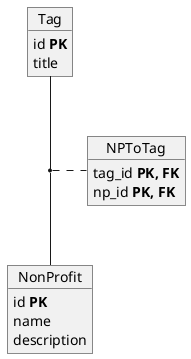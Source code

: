 @startuml database
object Tag{
    id **PK**
    title
}

object NonProfit{
    id **PK**
    name
    description
}

object NPToTag{
    tag_id **PK, FK**
    np_id **PK, FK**
}

Tag -- NonProfit
(Tag, NonProfit) .. NPToTag

@enduml